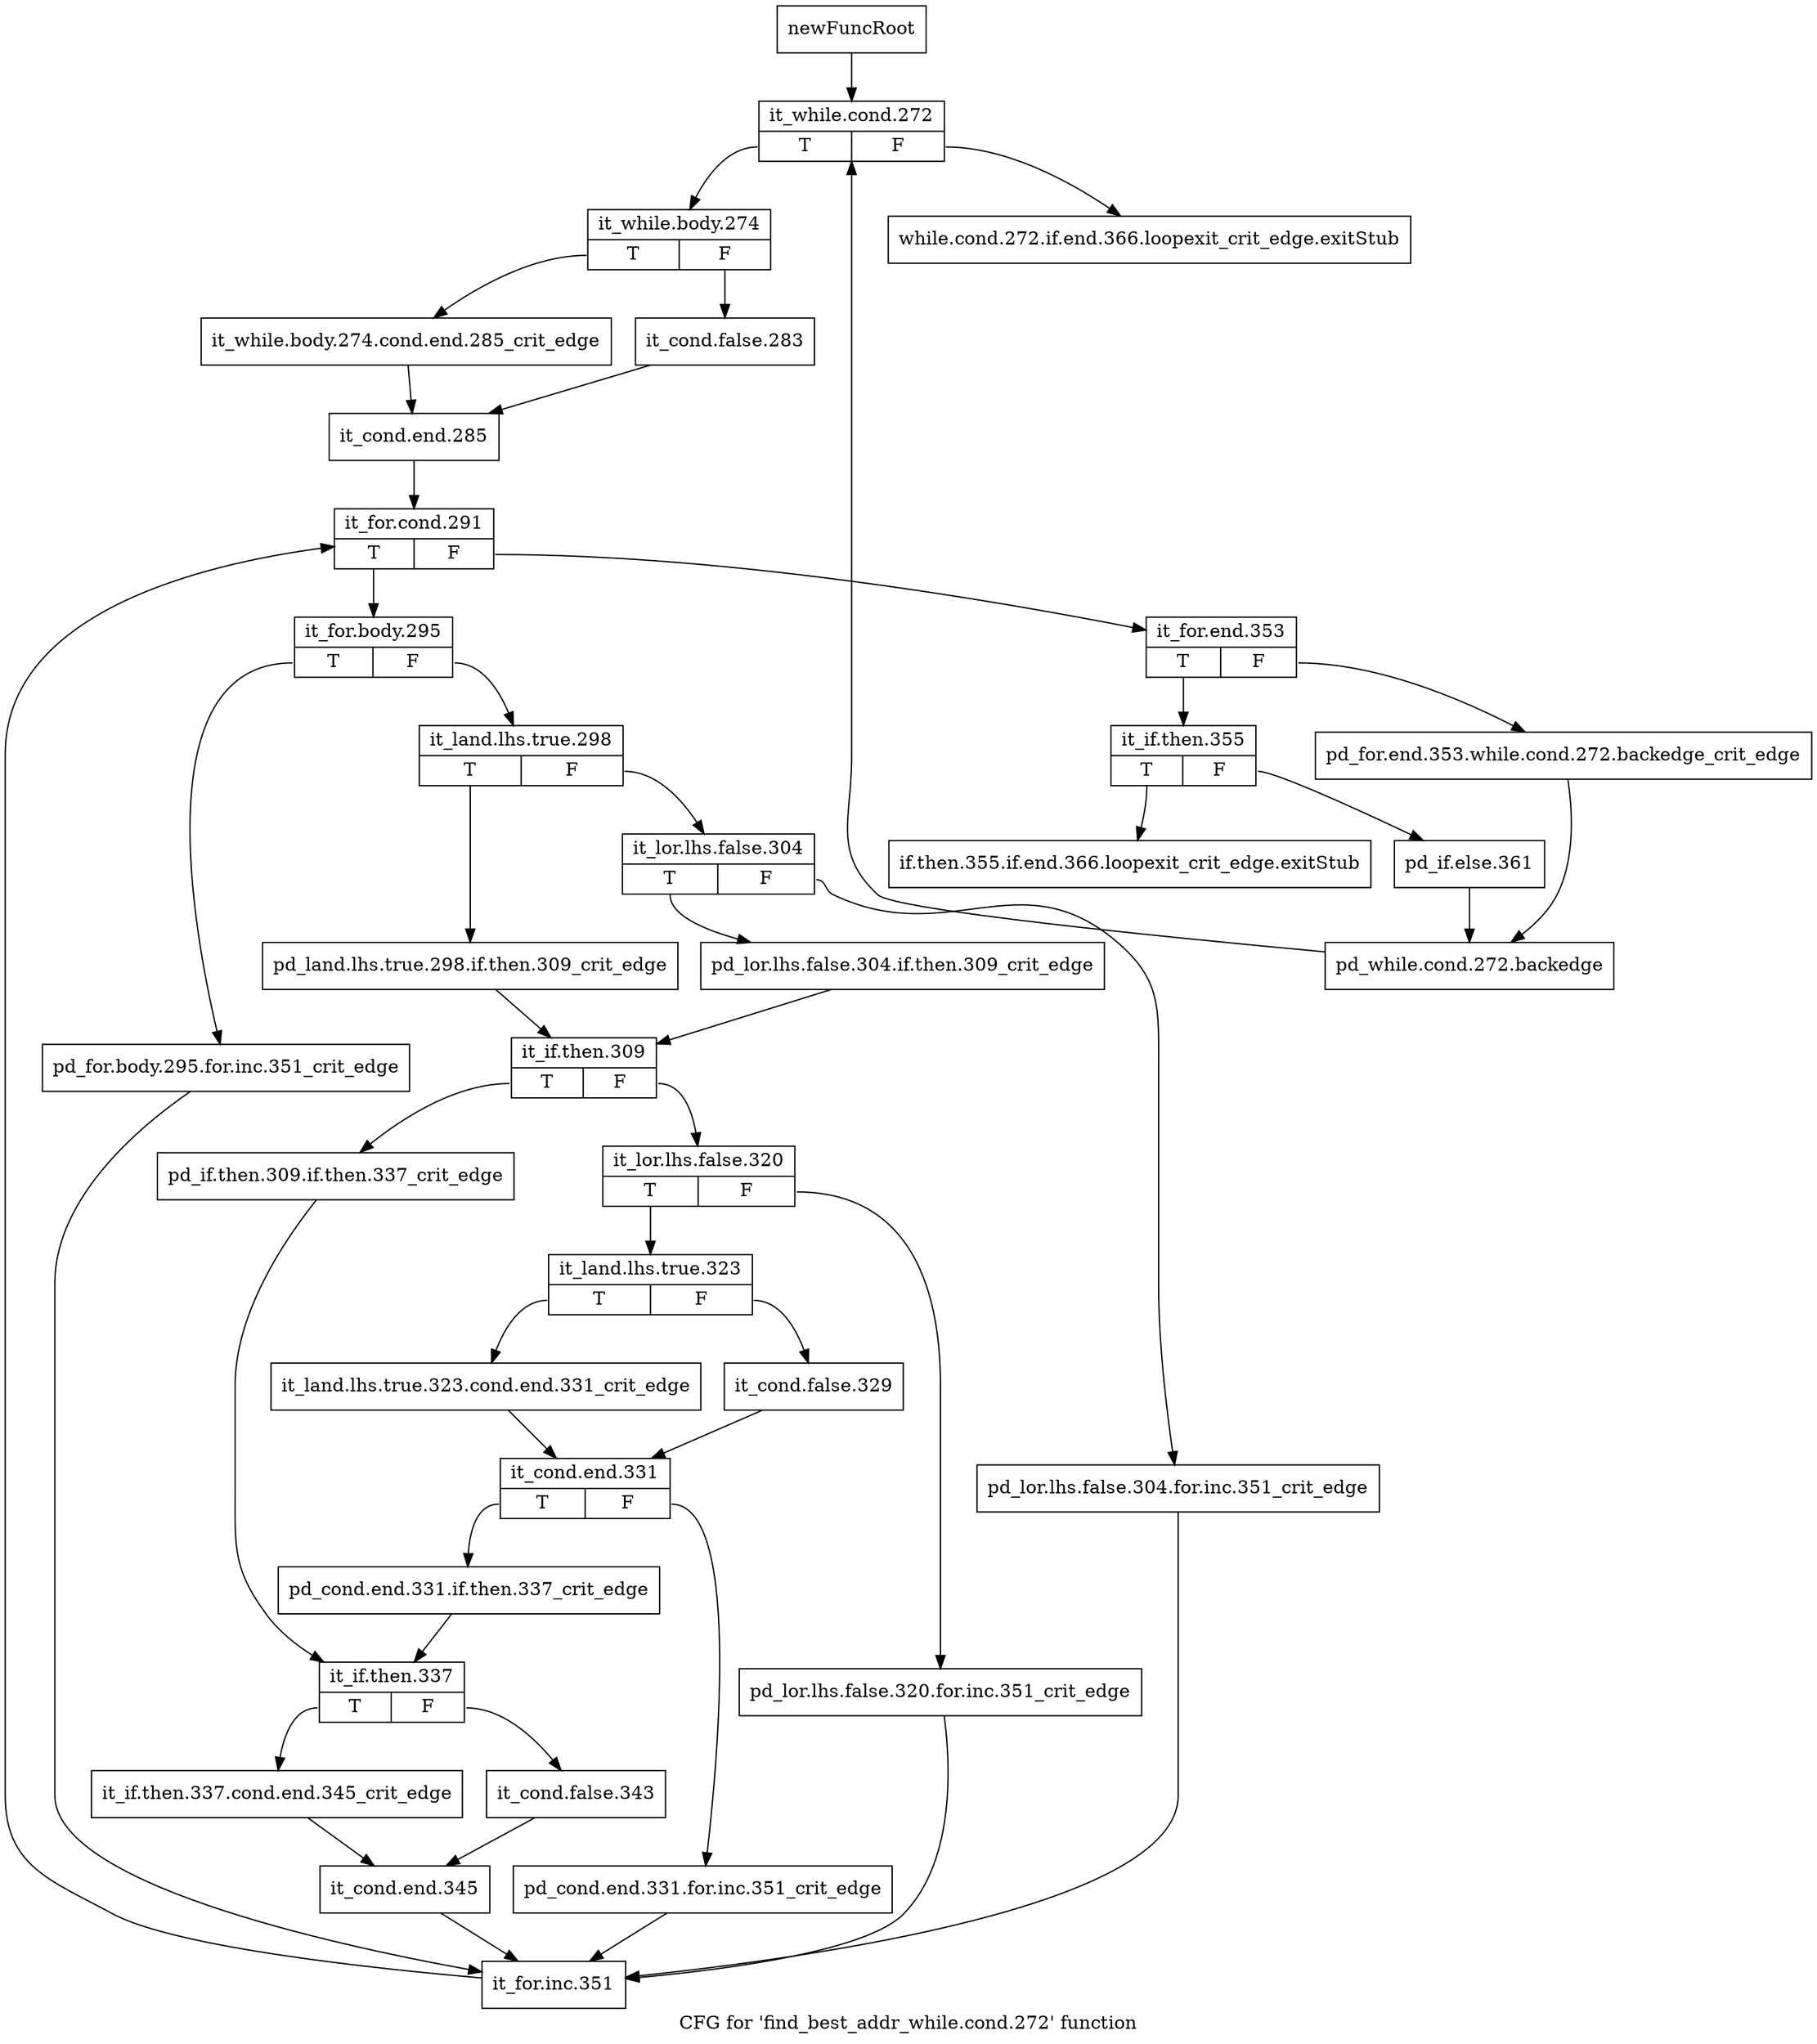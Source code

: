 digraph "CFG for 'find_best_addr_while.cond.272' function" {
	label="CFG for 'find_best_addr_while.cond.272' function";

	Node0xa9c9bb0 [shape=record,label="{newFuncRoot}"];
	Node0xa9c9bb0 -> Node0xa9c9ca0;
	Node0xa9c9c00 [shape=record,label="{while.cond.272.if.end.366.loopexit_crit_edge.exitStub}"];
	Node0xa9c9c50 [shape=record,label="{if.then.355.if.end.366.loopexit_crit_edge.exitStub}"];
	Node0xa9c9ca0 [shape=record,label="{it_while.cond.272|{<s0>T|<s1>F}}"];
	Node0xa9c9ca0:s0 -> Node0xa9c9cf0;
	Node0xa9c9ca0:s1 -> Node0xa9c9c00;
	Node0xa9c9cf0 [shape=record,label="{it_while.body.274|{<s0>T|<s1>F}}"];
	Node0xa9c9cf0:s0 -> Node0xa9c9d90;
	Node0xa9c9cf0:s1 -> Node0xa9c9d40;
	Node0xa9c9d40 [shape=record,label="{it_cond.false.283}"];
	Node0xa9c9d40 -> Node0xa9c9de0;
	Node0xa9c9d90 [shape=record,label="{it_while.body.274.cond.end.285_crit_edge}"];
	Node0xa9c9d90 -> Node0xa9c9de0;
	Node0xa9c9de0 [shape=record,label="{it_cond.end.285}"];
	Node0xa9c9de0 -> Node0xa9c9e30;
	Node0xa9c9e30 [shape=record,label="{it_for.cond.291|{<s0>T|<s1>F}}"];
	Node0xa9c9e30:s0 -> Node0xa9ca010;
	Node0xa9c9e30:s1 -> Node0xa9c9e80;
	Node0xa9c9e80 [shape=record,label="{it_for.end.353|{<s0>T|<s1>F}}"];
	Node0xa9c9e80:s0 -> Node0xa9c9f20;
	Node0xa9c9e80:s1 -> Node0xa9c9ed0;
	Node0xa9c9ed0 [shape=record,label="{pd_for.end.353.while.cond.272.backedge_crit_edge}"];
	Node0xa9c9ed0 -> Node0xa9c9fc0;
	Node0xa9c9f20 [shape=record,label="{it_if.then.355|{<s0>T|<s1>F}}"];
	Node0xa9c9f20:s0 -> Node0xa9c9c50;
	Node0xa9c9f20:s1 -> Node0xa9c9f70;
	Node0xa9c9f70 [shape=record,label="{pd_if.else.361}"];
	Node0xa9c9f70 -> Node0xa9c9fc0;
	Node0xa9c9fc0 [shape=record,label="{pd_while.cond.272.backedge}"];
	Node0xa9c9fc0 -> Node0xa9c9ca0;
	Node0xa9ca010 [shape=record,label="{it_for.body.295|{<s0>T|<s1>F}}"];
	Node0xa9ca010:s0 -> Node0xa9ca650;
	Node0xa9ca010:s1 -> Node0xa9ca060;
	Node0xa9ca060 [shape=record,label="{it_land.lhs.true.298|{<s0>T|<s1>F}}"];
	Node0xa9ca060:s0 -> Node0xa9ca1a0;
	Node0xa9ca060:s1 -> Node0xa9ca0b0;
	Node0xa9ca0b0 [shape=record,label="{it_lor.lhs.false.304|{<s0>T|<s1>F}}"];
	Node0xa9ca0b0:s0 -> Node0xa9ca150;
	Node0xa9ca0b0:s1 -> Node0xa9ca100;
	Node0xa9ca100 [shape=record,label="{pd_lor.lhs.false.304.for.inc.351_crit_edge}"];
	Node0xa9ca100 -> Node0xa9ca6a0;
	Node0xa9ca150 [shape=record,label="{pd_lor.lhs.false.304.if.then.309_crit_edge}"];
	Node0xa9ca150 -> Node0xa9ca1f0;
	Node0xa9ca1a0 [shape=record,label="{pd_land.lhs.true.298.if.then.309_crit_edge}"];
	Node0xa9ca1a0 -> Node0xa9ca1f0;
	Node0xa9ca1f0 [shape=record,label="{it_if.then.309|{<s0>T|<s1>F}}"];
	Node0xa9ca1f0:s0 -> Node0xa9ca4c0;
	Node0xa9ca1f0:s1 -> Node0xa9ca240;
	Node0xa9ca240 [shape=record,label="{it_lor.lhs.false.320|{<s0>T|<s1>F}}"];
	Node0xa9ca240:s0 -> Node0xa9ca2e0;
	Node0xa9ca240:s1 -> Node0xa9ca290;
	Node0xa9ca290 [shape=record,label="{pd_lor.lhs.false.320.for.inc.351_crit_edge}"];
	Node0xa9ca290 -> Node0xa9ca6a0;
	Node0xa9ca2e0 [shape=record,label="{it_land.lhs.true.323|{<s0>T|<s1>F}}"];
	Node0xa9ca2e0:s0 -> Node0xa9ca380;
	Node0xa9ca2e0:s1 -> Node0xa9ca330;
	Node0xa9ca330 [shape=record,label="{it_cond.false.329}"];
	Node0xa9ca330 -> Node0xa9ca3d0;
	Node0xa9ca380 [shape=record,label="{it_land.lhs.true.323.cond.end.331_crit_edge}"];
	Node0xa9ca380 -> Node0xa9ca3d0;
	Node0xa9ca3d0 [shape=record,label="{it_cond.end.331|{<s0>T|<s1>F}}"];
	Node0xa9ca3d0:s0 -> Node0xa9ca470;
	Node0xa9ca3d0:s1 -> Node0xa9ca420;
	Node0xa9ca420 [shape=record,label="{pd_cond.end.331.for.inc.351_crit_edge}"];
	Node0xa9ca420 -> Node0xa9ca6a0;
	Node0xa9ca470 [shape=record,label="{pd_cond.end.331.if.then.337_crit_edge}"];
	Node0xa9ca470 -> Node0xa9ca510;
	Node0xa9ca4c0 [shape=record,label="{pd_if.then.309.if.then.337_crit_edge}"];
	Node0xa9ca4c0 -> Node0xa9ca510;
	Node0xa9ca510 [shape=record,label="{it_if.then.337|{<s0>T|<s1>F}}"];
	Node0xa9ca510:s0 -> Node0xa9ca5b0;
	Node0xa9ca510:s1 -> Node0xa9ca560;
	Node0xa9ca560 [shape=record,label="{it_cond.false.343}"];
	Node0xa9ca560 -> Node0xa9ca600;
	Node0xa9ca5b0 [shape=record,label="{it_if.then.337.cond.end.345_crit_edge}"];
	Node0xa9ca5b0 -> Node0xa9ca600;
	Node0xa9ca600 [shape=record,label="{it_cond.end.345}"];
	Node0xa9ca600 -> Node0xa9ca6a0;
	Node0xa9ca650 [shape=record,label="{pd_for.body.295.for.inc.351_crit_edge}"];
	Node0xa9ca650 -> Node0xa9ca6a0;
	Node0xa9ca6a0 [shape=record,label="{it_for.inc.351}"];
	Node0xa9ca6a0 -> Node0xa9c9e30;
}
